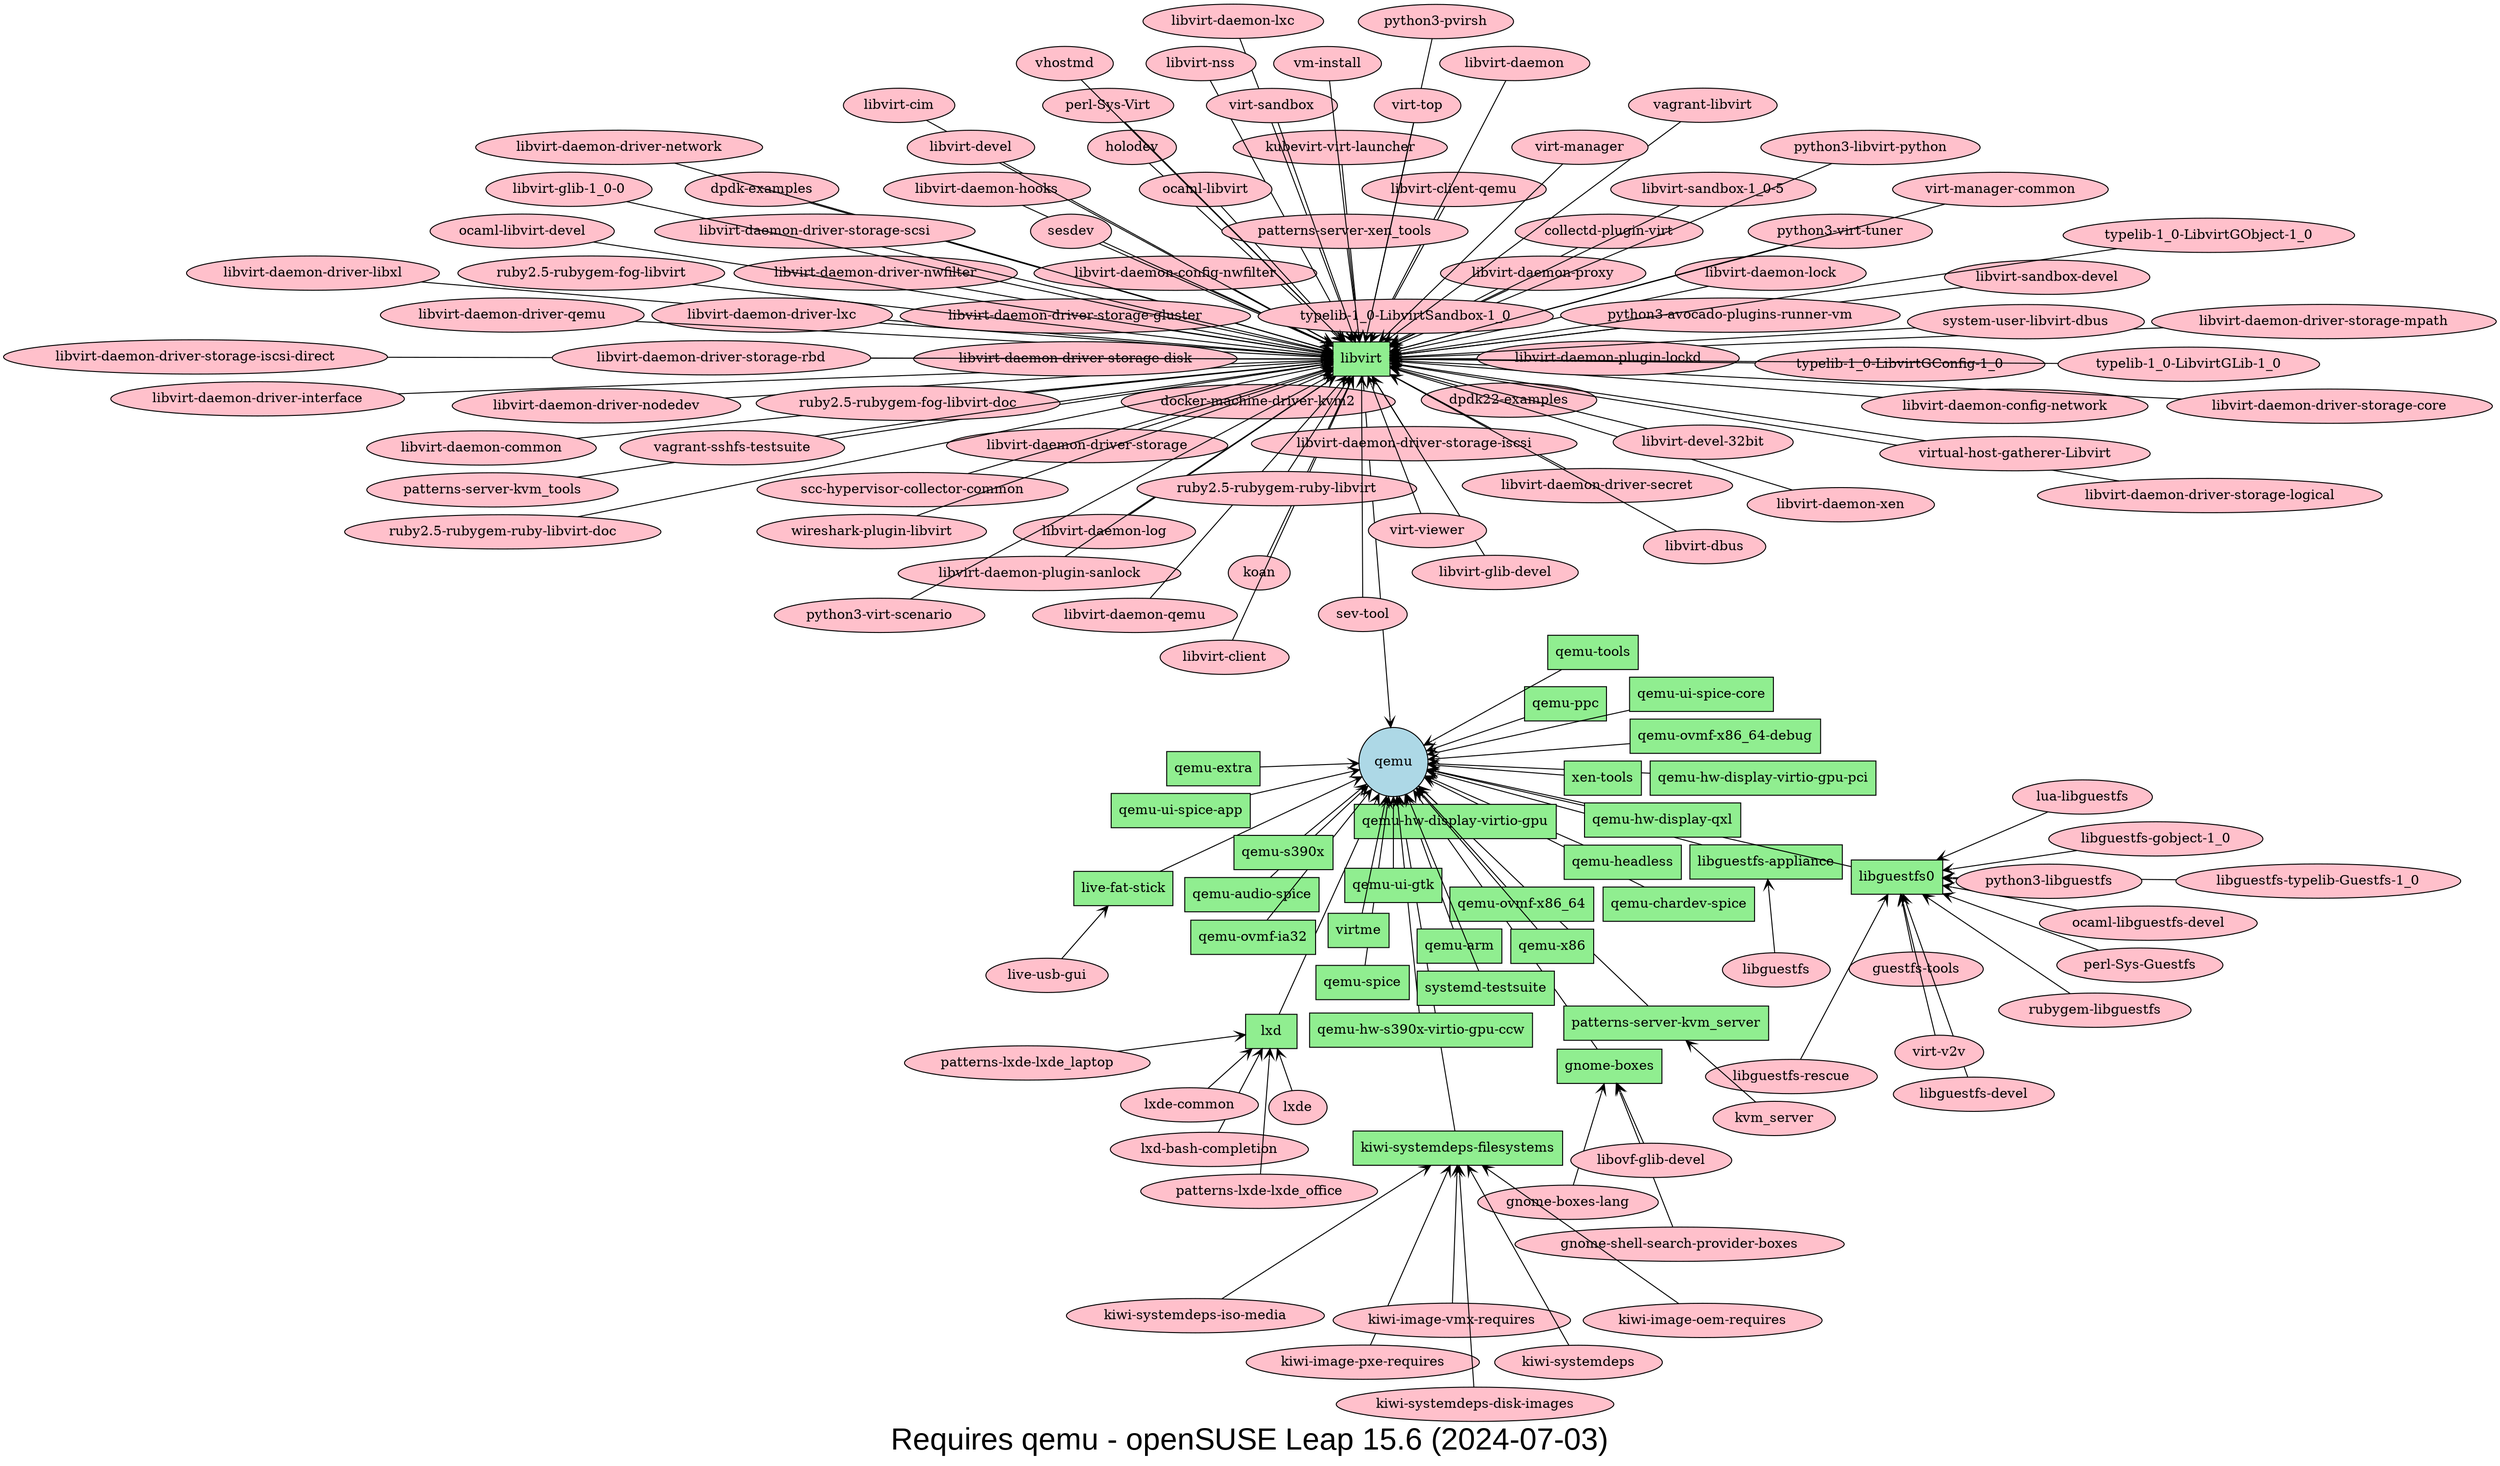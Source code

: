 digraph PackageDependencies {
graph [label="Requires qemu - openSUSE Leap 15.6 (2024-07-03)", layout=fdp, fontsize=32, fontname="Arial"];
node [shape=box, style=filled, fillcolor=lightgreen];
"qemu" [shape=circle, style=filled, fillcolor=lightblue];
edge [arrowhead=vee];
"gnome-boxes-lang" [shape=ellipse, style=filled, fillcolor=pink];
"gnome-boxes-lang" -> "gnome-boxes" -> "qemu";
"gnome-shell-search-provider-boxes" [shape=ellipse, style=filled, fillcolor=pink];
"gnome-shell-search-provider-boxes" -> "gnome-boxes";
"libovf-glib-devel" [shape=ellipse, style=filled, fillcolor=pink];
"libovf-glib-devel" -> "gnome-boxes";
"kiwi-image-oem-requires" [shape=ellipse, style=filled, fillcolor=pink];
"kiwi-image-oem-requires" -> "kiwi-systemdeps-filesystems" -> "qemu";
"kiwi-image-pxe-requires" [shape=ellipse, style=filled, fillcolor=pink];
"kiwi-image-pxe-requires" -> "kiwi-systemdeps-filesystems";
"kiwi-image-vmx-requires" [shape=ellipse, style=filled, fillcolor=pink];
"kiwi-image-vmx-requires" -> "kiwi-systemdeps-filesystems";
"kiwi-systemdeps" [shape=ellipse, style=filled, fillcolor=pink];
"kiwi-systemdeps" -> "kiwi-systemdeps-filesystems";
"kiwi-systemdeps-disk-images" [shape=ellipse, style=filled, fillcolor=pink];
"kiwi-systemdeps-disk-images" -> "kiwi-systemdeps-filesystems";
"kiwi-systemdeps-iso-media" [shape=ellipse, style=filled, fillcolor=pink];
"kiwi-systemdeps-iso-media" -> "kiwi-systemdeps-filesystems";
"libguestfs" [shape=ellipse, style=filled, fillcolor=pink];
"libguestfs" -> "libguestfs-appliance" -> "qemu";
"guestfs-tools" [shape=ellipse, style=filled, fillcolor=pink];
"guestfs-tools" -> "libguestfs0" -> "qemu";
"libguestfs-devel" [shape=ellipse, style=filled, fillcolor=pink];
"libguestfs-devel" -> "libguestfs0";
"libguestfs-gobject-1_0" [shape=ellipse, style=filled, fillcolor=pink];
"libguestfs-gobject-1_0" -> "libguestfs0";
"libguestfs-rescue" [shape=ellipse, style=filled, fillcolor=pink];
"libguestfs-rescue" -> "libguestfs0";
"libguestfs-typelib-Guestfs-1_0" [shape=ellipse, style=filled, fillcolor=pink];
"libguestfs-typelib-Guestfs-1_0" -> "libguestfs0";
"lua-libguestfs" [shape=ellipse, style=filled, fillcolor=pink];
"lua-libguestfs" -> "libguestfs0";
"ocaml-libguestfs-devel" [shape=ellipse, style=filled, fillcolor=pink];
"ocaml-libguestfs-devel" -> "libguestfs0";
"perl-Sys-Guestfs" [shape=ellipse, style=filled, fillcolor=pink];
"perl-Sys-Guestfs" -> "libguestfs0";
"python3-libguestfs" [shape=ellipse, style=filled, fillcolor=pink];
"python3-libguestfs" -> "libguestfs0";
"rubygem-libguestfs" [shape=ellipse, style=filled, fillcolor=pink];
"rubygem-libguestfs" -> "libguestfs0";
"virt-v2v" [shape=ellipse, style=filled, fillcolor=pink];
"virt-v2v" -> "libguestfs0";
"collectd-plugin-virt" [shape=ellipse, style=filled, fillcolor=pink];
"collectd-plugin-virt" -> "libvirt" -> "qemu";
"docker-machine-driver-kvm2" [shape=ellipse, style=filled, fillcolor=pink];
"docker-machine-driver-kvm2" -> "libvirt";
"dpdk-examples" [shape=ellipse, style=filled, fillcolor=pink];
"dpdk-examples" -> "libvirt";
"dpdk22-examples" [shape=ellipse, style=filled, fillcolor=pink];
"dpdk22-examples" -> "libvirt";
"holodev" [shape=ellipse, style=filled, fillcolor=pink];
"holodev" -> "libvirt";
"koan" [shape=ellipse, style=filled, fillcolor=pink];
"koan" -> "libvirt";
"kubevirt-virt-launcher" [shape=ellipse, style=filled, fillcolor=pink];
"kubevirt-virt-launcher" -> "libvirt";
"libvirt-cim" [shape=ellipse, style=filled, fillcolor=pink];
"libvirt-cim" -> "libvirt";
"libvirt-client" [shape=ellipse, style=filled, fillcolor=pink];
"libvirt-client" -> "libvirt";
"libvirt-client-qemu" [shape=ellipse, style=filled, fillcolor=pink];
"libvirt-client-qemu" -> "libvirt";
"libvirt-daemon" [shape=ellipse, style=filled, fillcolor=pink];
"libvirt-daemon" -> "libvirt";
"libvirt-daemon-common" [shape=ellipse, style=filled, fillcolor=pink];
"libvirt-daemon-common" -> "libvirt";
"libvirt-daemon-config-network" [shape=ellipse, style=filled, fillcolor=pink];
"libvirt-daemon-config-network" -> "libvirt";
"libvirt-daemon-config-nwfilter" [shape=ellipse, style=filled, fillcolor=pink];
"libvirt-daemon-config-nwfilter" -> "libvirt";
"libvirt-daemon-driver-interface" [shape=ellipse, style=filled, fillcolor=pink];
"libvirt-daemon-driver-interface" -> "libvirt";
"libvirt-daemon-driver-libxl" [shape=ellipse, style=filled, fillcolor=pink];
"libvirt-daemon-driver-libxl" -> "libvirt";
"libvirt-daemon-driver-lxc" [shape=ellipse, style=filled, fillcolor=pink];
"libvirt-daemon-driver-lxc" -> "libvirt";
"libvirt-daemon-driver-network" [shape=ellipse, style=filled, fillcolor=pink];
"libvirt-daemon-driver-network" -> "libvirt";
"libvirt-daemon-driver-nodedev" [shape=ellipse, style=filled, fillcolor=pink];
"libvirt-daemon-driver-nodedev" -> "libvirt";
"libvirt-daemon-driver-nwfilter" [shape=ellipse, style=filled, fillcolor=pink];
"libvirt-daemon-driver-nwfilter" -> "libvirt";
"libvirt-daemon-driver-qemu" [shape=ellipse, style=filled, fillcolor=pink];
"libvirt-daemon-driver-qemu" -> "libvirt";
"libvirt-daemon-driver-secret" [shape=ellipse, style=filled, fillcolor=pink];
"libvirt-daemon-driver-secret" -> "libvirt";
"libvirt-daemon-driver-storage" [shape=ellipse, style=filled, fillcolor=pink];
"libvirt-daemon-driver-storage" -> "libvirt";
"libvirt-daemon-driver-storage-core" [shape=ellipse, style=filled, fillcolor=pink];
"libvirt-daemon-driver-storage-core" -> "libvirt";
"libvirt-daemon-driver-storage-disk" [shape=ellipse, style=filled, fillcolor=pink];
"libvirt-daemon-driver-storage-disk" -> "libvirt";
"libvirt-daemon-driver-storage-gluster" [shape=ellipse, style=filled, fillcolor=pink];
"libvirt-daemon-driver-storage-gluster" -> "libvirt";
"libvirt-daemon-driver-storage-iscsi" [shape=ellipse, style=filled, fillcolor=pink];
"libvirt-daemon-driver-storage-iscsi" -> "libvirt";
"libvirt-daemon-driver-storage-iscsi-direct" [shape=ellipse, style=filled, fillcolor=pink];
"libvirt-daemon-driver-storage-iscsi-direct" -> "libvirt";
"libvirt-daemon-driver-storage-logical" [shape=ellipse, style=filled, fillcolor=pink];
"libvirt-daemon-driver-storage-logical" -> "libvirt";
"libvirt-daemon-driver-storage-mpath" [shape=ellipse, style=filled, fillcolor=pink];
"libvirt-daemon-driver-storage-mpath" -> "libvirt";
"libvirt-daemon-driver-storage-rbd" [shape=ellipse, style=filled, fillcolor=pink];
"libvirt-daemon-driver-storage-rbd" -> "libvirt";
"libvirt-daemon-driver-storage-scsi" [shape=ellipse, style=filled, fillcolor=pink];
"libvirt-daemon-driver-storage-scsi" -> "libvirt";
"libvirt-daemon-hooks" [shape=ellipse, style=filled, fillcolor=pink];
"libvirt-daemon-hooks" -> "libvirt";
"libvirt-daemon-lock" [shape=ellipse, style=filled, fillcolor=pink];
"libvirt-daemon-lock" -> "libvirt";
"libvirt-daemon-log" [shape=ellipse, style=filled, fillcolor=pink];
"libvirt-daemon-log" -> "libvirt";
"libvirt-daemon-lxc" [shape=ellipse, style=filled, fillcolor=pink];
"libvirt-daemon-lxc" -> "libvirt";
"libvirt-daemon-plugin-lockd" [shape=ellipse, style=filled, fillcolor=pink];
"libvirt-daemon-plugin-lockd" -> "libvirt";
"libvirt-daemon-plugin-sanlock" [shape=ellipse, style=filled, fillcolor=pink];
"libvirt-daemon-plugin-sanlock" -> "libvirt";
"libvirt-daemon-proxy" [shape=ellipse, style=filled, fillcolor=pink];
"libvirt-daemon-proxy" -> "libvirt";
"libvirt-daemon-qemu" [shape=ellipse, style=filled, fillcolor=pink];
"libvirt-daemon-qemu" -> "libvirt";
"libvirt-daemon-xen" [shape=ellipse, style=filled, fillcolor=pink];
"libvirt-daemon-xen" -> "libvirt";
"libvirt-dbus" [shape=ellipse, style=filled, fillcolor=pink];
"libvirt-dbus" -> "libvirt";
"libvirt-devel" [shape=ellipse, style=filled, fillcolor=pink];
"libvirt-devel" -> "libvirt";
"libvirt-devel-32bit" [shape=ellipse, style=filled, fillcolor=pink];
"libvirt-devel-32bit" -> "libvirt";
"libvirt-glib-1_0-0" [shape=ellipse, style=filled, fillcolor=pink];
"libvirt-glib-1_0-0" -> "libvirt";
"libvirt-glib-devel" [shape=ellipse, style=filled, fillcolor=pink];
"libvirt-glib-devel" -> "libvirt";
"libvirt-nss" [shape=ellipse, style=filled, fillcolor=pink];
"libvirt-nss" -> "libvirt";
"libvirt-sandbox-1_0-5" [shape=ellipse, style=filled, fillcolor=pink];
"libvirt-sandbox-1_0-5" -> "libvirt";
"libvirt-sandbox-devel" [shape=ellipse, style=filled, fillcolor=pink];
"libvirt-sandbox-devel" -> "libvirt";
"ocaml-libvirt" [shape=ellipse, style=filled, fillcolor=pink];
"ocaml-libvirt" -> "libvirt";
"ocaml-libvirt-devel" [shape=ellipse, style=filled, fillcolor=pink];
"ocaml-libvirt-devel" -> "libvirt";
"patterns-server-kvm_tools" [shape=ellipse, style=filled, fillcolor=pink];
"patterns-server-kvm_tools" -> "libvirt";
"patterns-server-xen_tools" [shape=ellipse, style=filled, fillcolor=pink];
"patterns-server-xen_tools" -> "libvirt";
"perl-Sys-Virt" [shape=ellipse, style=filled, fillcolor=pink];
"perl-Sys-Virt" -> "libvirt";
"python3-avocado-plugins-runner-vm" [shape=ellipse, style=filled, fillcolor=pink];
"python3-avocado-plugins-runner-vm" -> "libvirt";
"python3-libvirt-python" [shape=ellipse, style=filled, fillcolor=pink];
"python3-libvirt-python" -> "libvirt";
"python3-pvirsh" [shape=ellipse, style=filled, fillcolor=pink];
"python3-pvirsh" -> "libvirt";
"python3-virt-scenario" [shape=ellipse, style=filled, fillcolor=pink];
"python3-virt-scenario" -> "libvirt";
"python3-virt-tuner" [shape=ellipse, style=filled, fillcolor=pink];
"python3-virt-tuner" -> "libvirt";
"ruby2.5-rubygem-fog-libvirt" [shape=ellipse, style=filled, fillcolor=pink];
"ruby2.5-rubygem-fog-libvirt" -> "libvirt";
"ruby2.5-rubygem-fog-libvirt-doc" [shape=ellipse, style=filled, fillcolor=pink];
"ruby2.5-rubygem-fog-libvirt-doc" -> "libvirt";
"ruby2.5-rubygem-ruby-libvirt" [shape=ellipse, style=filled, fillcolor=pink];
"ruby2.5-rubygem-ruby-libvirt" -> "libvirt";
"ruby2.5-rubygem-ruby-libvirt-doc" [shape=ellipse, style=filled, fillcolor=pink];
"ruby2.5-rubygem-ruby-libvirt-doc" -> "libvirt";
"scc-hypervisor-collector-common" [shape=ellipse, style=filled, fillcolor=pink];
"scc-hypervisor-collector-common" -> "libvirt";
"sesdev" [shape=ellipse, style=filled, fillcolor=pink];
"sesdev" -> "libvirt";
"sev-tool" [shape=ellipse, style=filled, fillcolor=pink];
"sev-tool" -> "libvirt";
"system-user-libvirt-dbus" [shape=ellipse, style=filled, fillcolor=pink];
"system-user-libvirt-dbus" -> "libvirt";
"typelib-1_0-LibvirtGConfig-1_0" [shape=ellipse, style=filled, fillcolor=pink];
"typelib-1_0-LibvirtGConfig-1_0" -> "libvirt";
"typelib-1_0-LibvirtGLib-1_0" [shape=ellipse, style=filled, fillcolor=pink];
"typelib-1_0-LibvirtGLib-1_0" -> "libvirt";
"typelib-1_0-LibvirtGObject-1_0" [shape=ellipse, style=filled, fillcolor=pink];
"typelib-1_0-LibvirtGObject-1_0" -> "libvirt";
"typelib-1_0-LibvirtSandbox-1_0" [shape=ellipse, style=filled, fillcolor=pink];
"typelib-1_0-LibvirtSandbox-1_0" -> "libvirt";
"vagrant-libvirt" [shape=ellipse, style=filled, fillcolor=pink];
"vagrant-libvirt" -> "libvirt";
"vagrant-sshfs-testsuite" [shape=ellipse, style=filled, fillcolor=pink];
"vagrant-sshfs-testsuite" -> "libvirt";
"vhostmd" [shape=ellipse, style=filled, fillcolor=pink];
"vhostmd" -> "libvirt";
"virt-manager" [shape=ellipse, style=filled, fillcolor=pink];
"virt-manager" -> "libvirt";
"virt-manager-common" [shape=ellipse, style=filled, fillcolor=pink];
"virt-manager-common" -> "libvirt";
"virt-sandbox" [shape=ellipse, style=filled, fillcolor=pink];
"virt-sandbox" -> "libvirt";
"virt-top" [shape=ellipse, style=filled, fillcolor=pink];
"virt-top" -> "libvirt";
"virt-viewer" [shape=ellipse, style=filled, fillcolor=pink];
"virt-viewer" -> "libvirt";
"virtual-host-gatherer-Libvirt" [shape=ellipse, style=filled, fillcolor=pink];
"virtual-host-gatherer-Libvirt" -> "libvirt";
"vm-install" [shape=ellipse, style=filled, fillcolor=pink];
"vm-install" -> "libvirt";
"wireshark-plugin-libvirt" [shape=ellipse, style=filled, fillcolor=pink];
"wireshark-plugin-libvirt" -> "libvirt";
"live-usb-gui" [shape=ellipse, style=filled, fillcolor=pink];
"live-usb-gui" -> "live-fat-stick" -> "qemu";
"lxd-bash-completion" [shape=ellipse, style=filled, fillcolor=pink];
"lxd-bash-completion" -> "lxd" -> "qemu";
"lxde" [shape=ellipse, style=filled, fillcolor=pink];
"lxde" -> "lxd";
"lxde-common" [shape=ellipse, style=filled, fillcolor=pink];
"lxde-common" -> "lxd";
"patterns-lxde-lxde_laptop" [shape=ellipse, style=filled, fillcolor=pink];
"patterns-lxde-lxde_laptop" -> "lxd";
"patterns-lxde-lxde_office" [shape=ellipse, style=filled, fillcolor=pink];
"patterns-lxde-lxde_office" -> "lxd";
"kvm_server" [shape=ellipse, style=filled, fillcolor=pink];
"kvm_server" -> "patterns-server-kvm_server" -> "qemu";
"qemu-arm" -> "qemu";
"qemu-audio-spice" -> "qemu";
"qemu-chardev-spice" -> "qemu";
"qemu-extra" -> "qemu";
"qemu-headless" -> "qemu";
"qemu-hw-display-qxl" -> "qemu";
"qemu-hw-display-virtio-gpu" -> "qemu";
"qemu-hw-display-virtio-gpu-pci" -> "qemu";
"qemu-hw-s390x-virtio-gpu-ccw" -> "qemu";
"qemu-ovmf-ia32" -> "qemu";
"qemu-ovmf-x86_64" -> "qemu";
"qemu-ovmf-x86_64-debug" -> "qemu";
"qemu-ppc" -> "qemu";
"qemu-s390x" -> "qemu";
"qemu-spice" -> "qemu";
"qemu-tools" -> "qemu";
"qemu-ui-gtk" -> "qemu";
"qemu-ui-spice-app" -> "qemu";
"qemu-ui-spice-core" -> "qemu";
"qemu-x86" -> "qemu";
"systemd-testsuite" -> "qemu";
"virtme" -> "qemu";
"xen-tools" -> "qemu";
}

